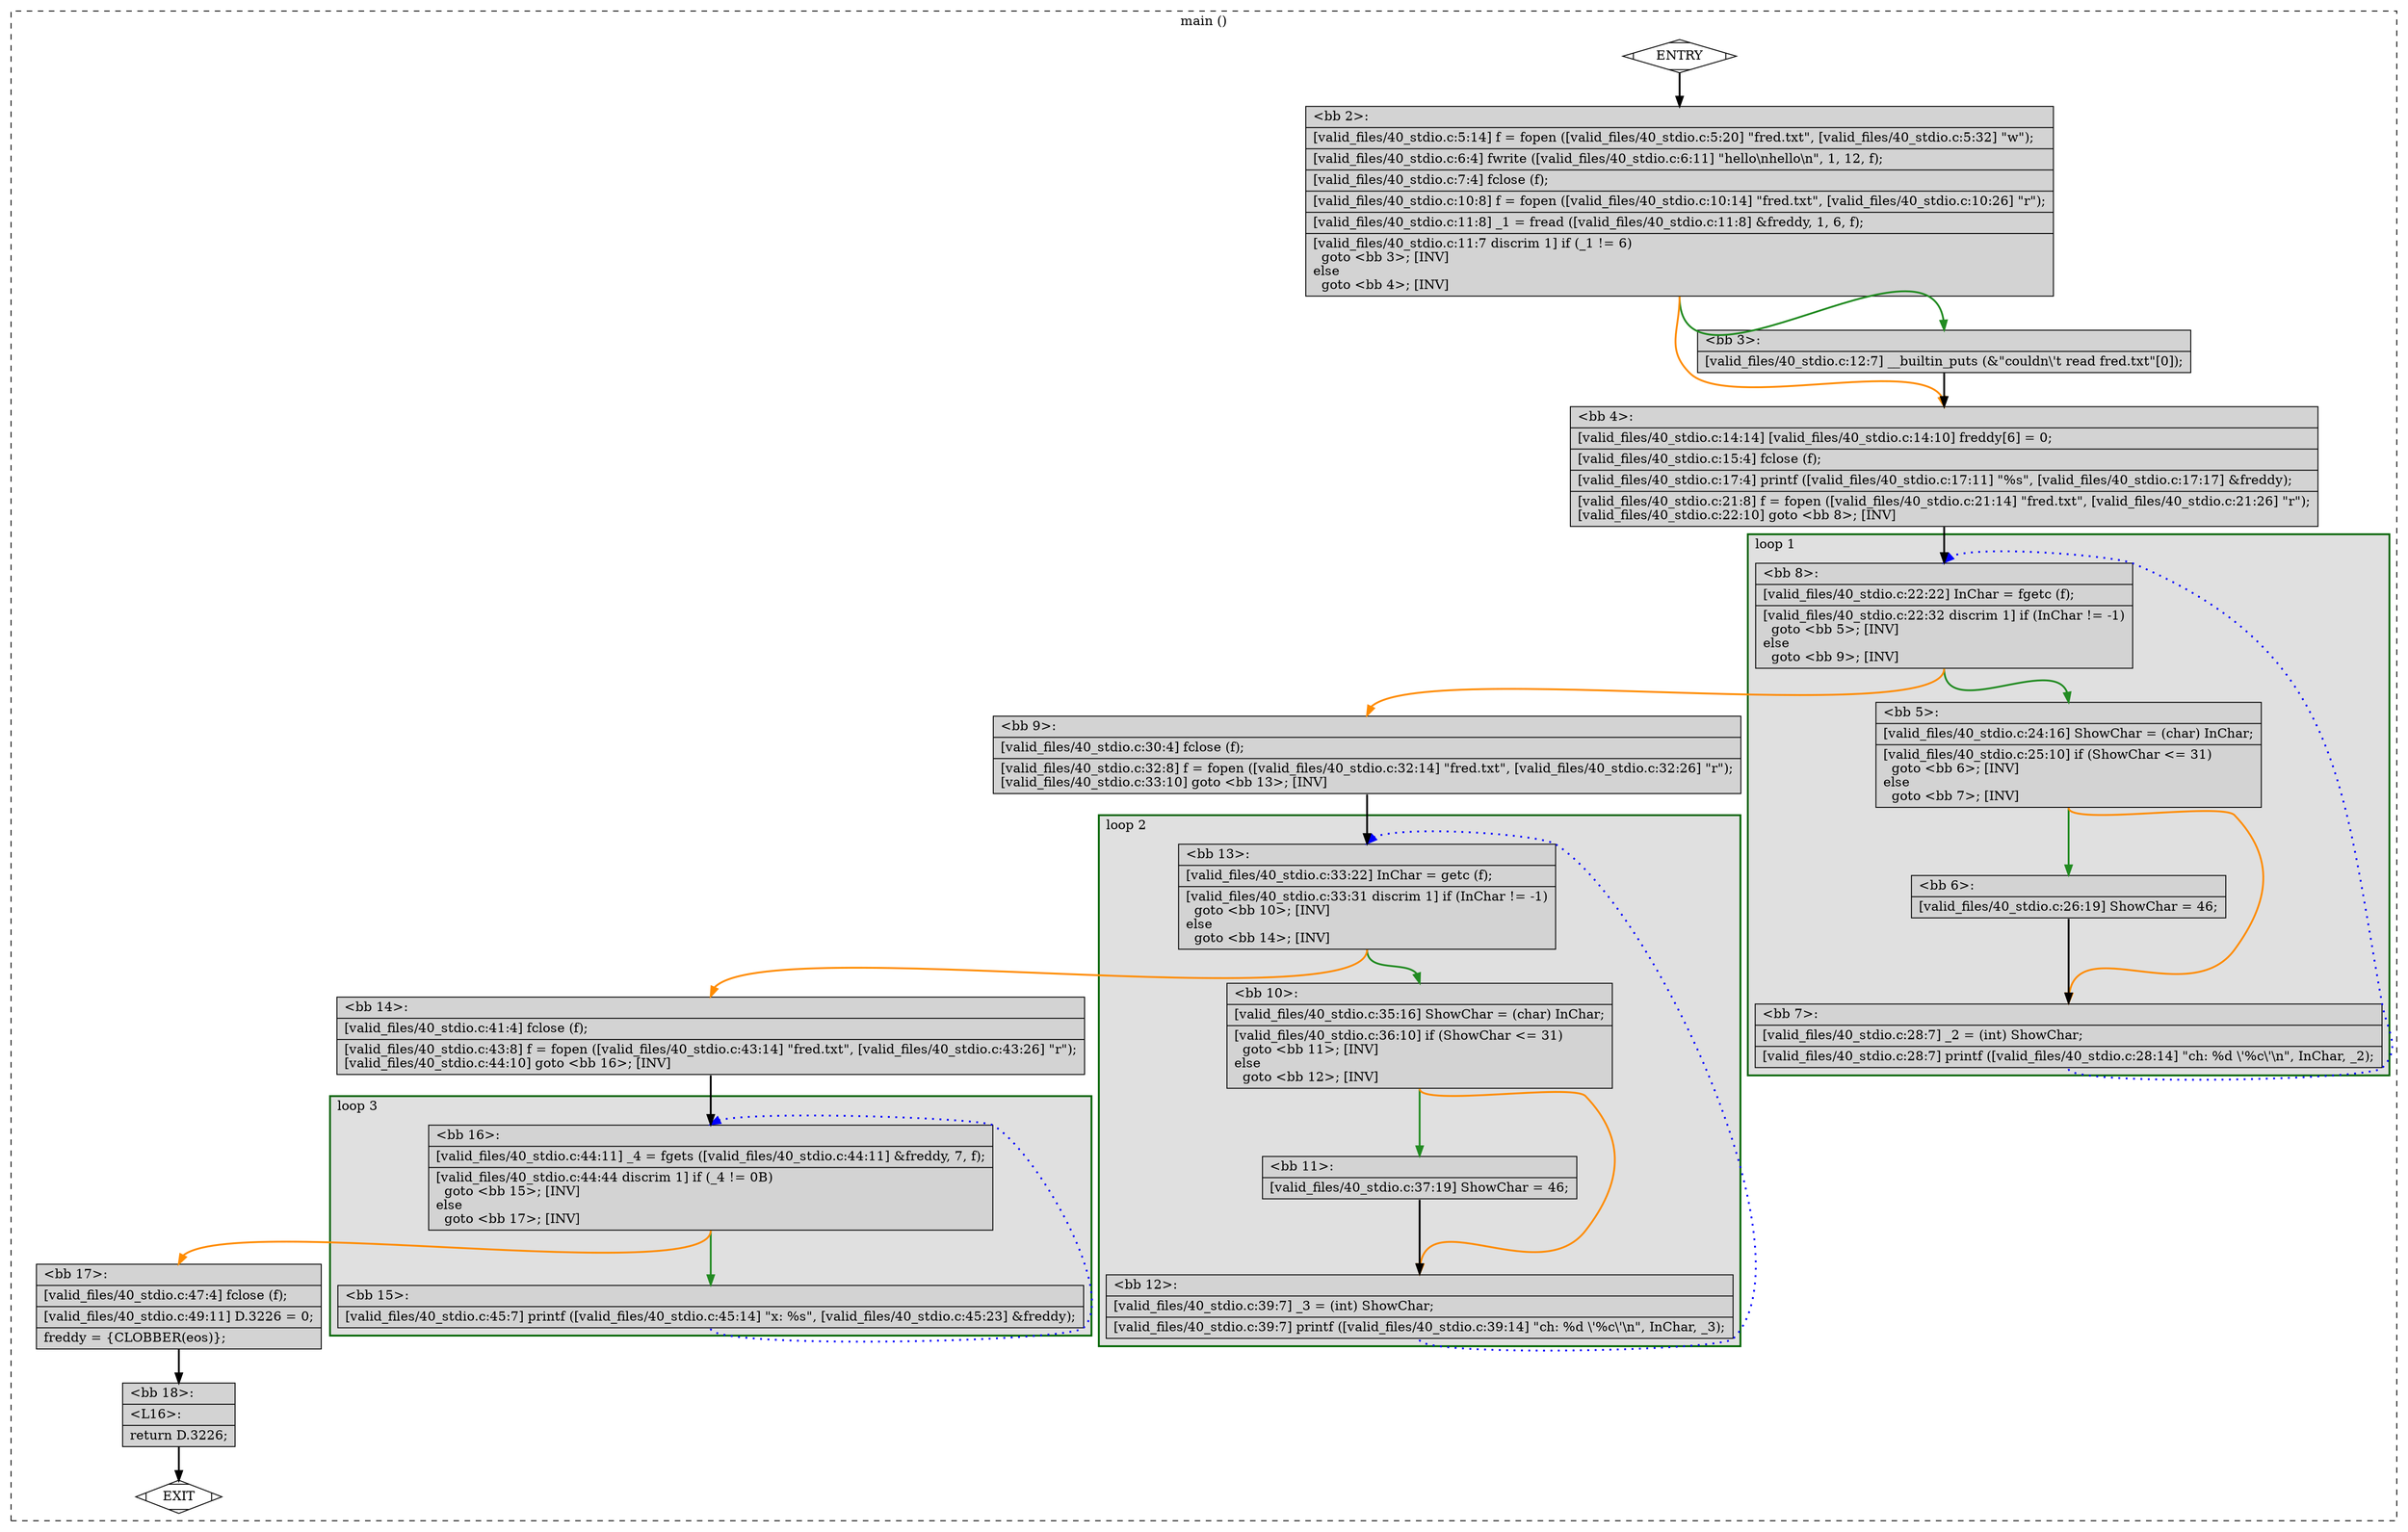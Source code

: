 digraph "a-40_stdio.c.015t.cfg" {
overlap=false;
subgraph "cluster_main" {
	style="dashed";
	color="black";
	label="main ()";
	subgraph cluster_0_3 {
	style="filled";
	color="darkgreen";
	fillcolor="grey88";
	label="loop 3";
	labeljust=l;
	penwidth=2;
	fn_0_basic_block_16 [shape=record,style=filled,fillcolor=lightgrey,label="{\<bb\ 16\>:\l\
|[valid_files/40_stdio.c:44:11]\ _4\ =\ fgets\ ([valid_files/40_stdio.c:44:11]\ &freddy,\ 7,\ f);\l\
|[valid_files/40_stdio.c:44:44\ discrim\ 1]\ if\ (_4\ !=\ 0B)\l\
\ \ goto\ \<bb\ 15\>;\ [INV]\l\
else\l\
\ \ goto\ \<bb\ 17\>;\ [INV]\l\
}"];

	fn_0_basic_block_15 [shape=record,style=filled,fillcolor=lightgrey,label="{\<bb\ 15\>:\l\
|[valid_files/40_stdio.c:45:7]\ printf\ ([valid_files/40_stdio.c:45:14]\ \"x:\ %s\",\ [valid_files/40_stdio.c:45:23]\ &freddy);\l\
}"];

	}
	subgraph cluster_0_2 {
	style="filled";
	color="darkgreen";
	fillcolor="grey88";
	label="loop 2";
	labeljust=l;
	penwidth=2;
	fn_0_basic_block_13 [shape=record,style=filled,fillcolor=lightgrey,label="{\<bb\ 13\>:\l\
|[valid_files/40_stdio.c:33:22]\ InChar\ =\ getc\ (f);\l\
|[valid_files/40_stdio.c:33:31\ discrim\ 1]\ if\ (InChar\ !=\ -1)\l\
\ \ goto\ \<bb\ 10\>;\ [INV]\l\
else\l\
\ \ goto\ \<bb\ 14\>;\ [INV]\l\
}"];

	fn_0_basic_block_10 [shape=record,style=filled,fillcolor=lightgrey,label="{\<bb\ 10\>:\l\
|[valid_files/40_stdio.c:35:16]\ ShowChar\ =\ (char)\ InChar;\l\
|[valid_files/40_stdio.c:36:10]\ if\ (ShowChar\ \<=\ 31)\l\
\ \ goto\ \<bb\ 11\>;\ [INV]\l\
else\l\
\ \ goto\ \<bb\ 12\>;\ [INV]\l\
}"];

	fn_0_basic_block_11 [shape=record,style=filled,fillcolor=lightgrey,label="{\<bb\ 11\>:\l\
|[valid_files/40_stdio.c:37:19]\ ShowChar\ =\ 46;\l\
}"];

	fn_0_basic_block_12 [shape=record,style=filled,fillcolor=lightgrey,label="{\<bb\ 12\>:\l\
|[valid_files/40_stdio.c:39:7]\ _3\ =\ (int)\ ShowChar;\l\
|[valid_files/40_stdio.c:39:7]\ printf\ ([valid_files/40_stdio.c:39:14]\ \"ch:\ %d\ \\'%c\\'\\n\",\ InChar,\ _3);\l\
}"];

	}
	subgraph cluster_0_1 {
	style="filled";
	color="darkgreen";
	fillcolor="grey88";
	label="loop 1";
	labeljust=l;
	penwidth=2;
	fn_0_basic_block_8 [shape=record,style=filled,fillcolor=lightgrey,label="{\<bb\ 8\>:\l\
|[valid_files/40_stdio.c:22:22]\ InChar\ =\ fgetc\ (f);\l\
|[valid_files/40_stdio.c:22:32\ discrim\ 1]\ if\ (InChar\ !=\ -1)\l\
\ \ goto\ \<bb\ 5\>;\ [INV]\l\
else\l\
\ \ goto\ \<bb\ 9\>;\ [INV]\l\
}"];

	fn_0_basic_block_5 [shape=record,style=filled,fillcolor=lightgrey,label="{\<bb\ 5\>:\l\
|[valid_files/40_stdio.c:24:16]\ ShowChar\ =\ (char)\ InChar;\l\
|[valid_files/40_stdio.c:25:10]\ if\ (ShowChar\ \<=\ 31)\l\
\ \ goto\ \<bb\ 6\>;\ [INV]\l\
else\l\
\ \ goto\ \<bb\ 7\>;\ [INV]\l\
}"];

	fn_0_basic_block_6 [shape=record,style=filled,fillcolor=lightgrey,label="{\<bb\ 6\>:\l\
|[valid_files/40_stdio.c:26:19]\ ShowChar\ =\ 46;\l\
}"];

	fn_0_basic_block_7 [shape=record,style=filled,fillcolor=lightgrey,label="{\<bb\ 7\>:\l\
|[valid_files/40_stdio.c:28:7]\ _2\ =\ (int)\ ShowChar;\l\
|[valid_files/40_stdio.c:28:7]\ printf\ ([valid_files/40_stdio.c:28:14]\ \"ch:\ %d\ \\'%c\\'\\n\",\ InChar,\ _2);\l\
}"];

	}
	fn_0_basic_block_0 [shape=Mdiamond,style=filled,fillcolor=white,label="ENTRY"];

	fn_0_basic_block_1 [shape=Mdiamond,style=filled,fillcolor=white,label="EXIT"];

	fn_0_basic_block_2 [shape=record,style=filled,fillcolor=lightgrey,label="{\<bb\ 2\>:\l\
|[valid_files/40_stdio.c:5:14]\ f\ =\ fopen\ ([valid_files/40_stdio.c:5:20]\ \"fred.txt\",\ [valid_files/40_stdio.c:5:32]\ \"w\");\l\
|[valid_files/40_stdio.c:6:4]\ fwrite\ ([valid_files/40_stdio.c:6:11]\ \"hello\\nhello\\n\",\ 1,\ 12,\ f);\l\
|[valid_files/40_stdio.c:7:4]\ fclose\ (f);\l\
|[valid_files/40_stdio.c:10:8]\ f\ =\ fopen\ ([valid_files/40_stdio.c:10:14]\ \"fred.txt\",\ [valid_files/40_stdio.c:10:26]\ \"r\");\l\
|[valid_files/40_stdio.c:11:8]\ _1\ =\ fread\ ([valid_files/40_stdio.c:11:8]\ &freddy,\ 1,\ 6,\ f);\l\
|[valid_files/40_stdio.c:11:7\ discrim\ 1]\ if\ (_1\ !=\ 6)\l\
\ \ goto\ \<bb\ 3\>;\ [INV]\l\
else\l\
\ \ goto\ \<bb\ 4\>;\ [INV]\l\
}"];

	fn_0_basic_block_3 [shape=record,style=filled,fillcolor=lightgrey,label="{\<bb\ 3\>:\l\
|[valid_files/40_stdio.c:12:7]\ __builtin_puts\ (&\"couldn\\'t\ read\ fred.txt\"[0]);\l\
}"];

	fn_0_basic_block_4 [shape=record,style=filled,fillcolor=lightgrey,label="{\<bb\ 4\>:\l\
|[valid_files/40_stdio.c:14:14]\ [valid_files/40_stdio.c:14:10]\ freddy[6]\ =\ 0;\l\
|[valid_files/40_stdio.c:15:4]\ fclose\ (f);\l\
|[valid_files/40_stdio.c:17:4]\ printf\ ([valid_files/40_stdio.c:17:11]\ \"%s\",\ [valid_files/40_stdio.c:17:17]\ &freddy);\l\
|[valid_files/40_stdio.c:21:8]\ f\ =\ fopen\ ([valid_files/40_stdio.c:21:14]\ \"fred.txt\",\ [valid_files/40_stdio.c:21:26]\ \"r\");\l\
[valid_files/40_stdio.c:22:10]\ goto\ \<bb\ 8\>;\ [INV]\l\
}"];

	fn_0_basic_block_9 [shape=record,style=filled,fillcolor=lightgrey,label="{\<bb\ 9\>:\l\
|[valid_files/40_stdio.c:30:4]\ fclose\ (f);\l\
|[valid_files/40_stdio.c:32:8]\ f\ =\ fopen\ ([valid_files/40_stdio.c:32:14]\ \"fred.txt\",\ [valid_files/40_stdio.c:32:26]\ \"r\");\l\
[valid_files/40_stdio.c:33:10]\ goto\ \<bb\ 13\>;\ [INV]\l\
}"];

	fn_0_basic_block_14 [shape=record,style=filled,fillcolor=lightgrey,label="{\<bb\ 14\>:\l\
|[valid_files/40_stdio.c:41:4]\ fclose\ (f);\l\
|[valid_files/40_stdio.c:43:8]\ f\ =\ fopen\ ([valid_files/40_stdio.c:43:14]\ \"fred.txt\",\ [valid_files/40_stdio.c:43:26]\ \"r\");\l\
[valid_files/40_stdio.c:44:10]\ goto\ \<bb\ 16\>;\ [INV]\l\
}"];

	fn_0_basic_block_17 [shape=record,style=filled,fillcolor=lightgrey,label="{\<bb\ 17\>:\l\
|[valid_files/40_stdio.c:47:4]\ fclose\ (f);\l\
|[valid_files/40_stdio.c:49:11]\ D.3226\ =\ 0;\l\
|freddy\ =\ \{CLOBBER(eos)\};\l\
}"];

	fn_0_basic_block_18 [shape=record,style=filled,fillcolor=lightgrey,label="{\<bb\ 18\>:\l\
|\<L16\>:\l\
|return\ D.3226;\l\
}"];

	fn_0_basic_block_0:s -> fn_0_basic_block_2:n [style="solid,bold",color=black,weight=100,constraint=true];
	fn_0_basic_block_2:s -> fn_0_basic_block_3:n [style="solid,bold",color=forestgreen,weight=10,constraint=true];
	fn_0_basic_block_2:s -> fn_0_basic_block_4:n [style="solid,bold",color=darkorange,weight=10,constraint=true];
	fn_0_basic_block_3:s -> fn_0_basic_block_4:n [style="solid,bold",color=black,weight=100,constraint=true];
	fn_0_basic_block_4:s -> fn_0_basic_block_8:n [style="solid,bold",color=black,weight=100,constraint=true];
	fn_0_basic_block_5:s -> fn_0_basic_block_6:n [style="solid,bold",color=forestgreen,weight=10,constraint=true];
	fn_0_basic_block_5:s -> fn_0_basic_block_7:n [style="solid,bold",color=darkorange,weight=10,constraint=true];
	fn_0_basic_block_6:s -> fn_0_basic_block_7:n [style="solid,bold",color=black,weight=100,constraint=true];
	fn_0_basic_block_7:s -> fn_0_basic_block_8:n [style="dotted,bold",color=blue,weight=10,constraint=false];
	fn_0_basic_block_8:s -> fn_0_basic_block_5:n [style="solid,bold",color=forestgreen,weight=10,constraint=true];
	fn_0_basic_block_8:s -> fn_0_basic_block_9:n [style="solid,bold",color=darkorange,weight=10,constraint=true];
	fn_0_basic_block_9:s -> fn_0_basic_block_13:n [style="solid,bold",color=black,weight=100,constraint=true];
	fn_0_basic_block_10:s -> fn_0_basic_block_11:n [style="solid,bold",color=forestgreen,weight=10,constraint=true];
	fn_0_basic_block_10:s -> fn_0_basic_block_12:n [style="solid,bold",color=darkorange,weight=10,constraint=true];
	fn_0_basic_block_11:s -> fn_0_basic_block_12:n [style="solid,bold",color=black,weight=100,constraint=true];
	fn_0_basic_block_12:s -> fn_0_basic_block_13:n [style="dotted,bold",color=blue,weight=10,constraint=false];
	fn_0_basic_block_13:s -> fn_0_basic_block_10:n [style="solid,bold",color=forestgreen,weight=10,constraint=true];
	fn_0_basic_block_13:s -> fn_0_basic_block_14:n [style="solid,bold",color=darkorange,weight=10,constraint=true];
	fn_0_basic_block_14:s -> fn_0_basic_block_16:n [style="solid,bold",color=black,weight=100,constraint=true];
	fn_0_basic_block_15:s -> fn_0_basic_block_16:n [style="dotted,bold",color=blue,weight=10,constraint=false];
	fn_0_basic_block_16:s -> fn_0_basic_block_15:n [style="solid,bold",color=forestgreen,weight=10,constraint=true];
	fn_0_basic_block_16:s -> fn_0_basic_block_17:n [style="solid,bold",color=darkorange,weight=10,constraint=true];
	fn_0_basic_block_17:s -> fn_0_basic_block_18:n [style="solid,bold",color=black,weight=100,constraint=true];
	fn_0_basic_block_18:s -> fn_0_basic_block_1:n [style="solid,bold",color=black,weight=10,constraint=true];
	fn_0_basic_block_0:s -> fn_0_basic_block_1:n [style="invis",constraint=true];
}
}
